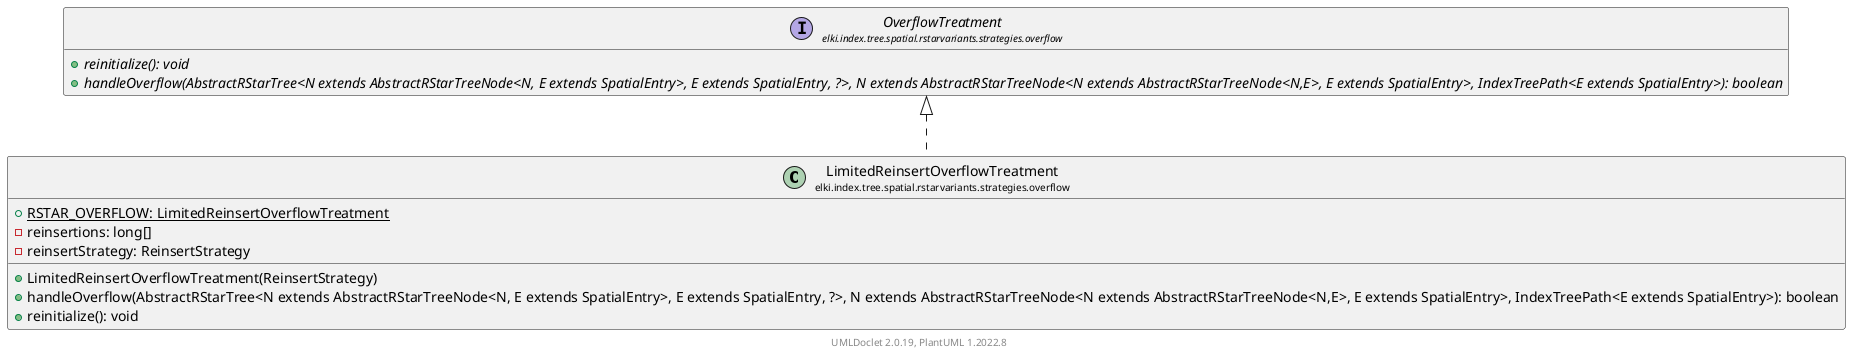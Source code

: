 @startuml
    remove .*\.(Instance|Par|Parameterizer|Factory)$
    set namespaceSeparator none
    hide empty fields
    hide empty methods

    class "<size:14>LimitedReinsertOverflowTreatment\n<size:10>elki.index.tree.spatial.rstarvariants.strategies.overflow" as elki.index.tree.spatial.rstarvariants.strategies.overflow.LimitedReinsertOverflowTreatment [[LimitedReinsertOverflowTreatment.html]] {
        {static} +RSTAR_OVERFLOW: LimitedReinsertOverflowTreatment
        -reinsertions: long[]
        -reinsertStrategy: ReinsertStrategy
        +LimitedReinsertOverflowTreatment(ReinsertStrategy)
        +handleOverflow(AbstractRStarTree<N extends AbstractRStarTreeNode<N, E extends SpatialEntry>, E extends SpatialEntry, ?>, N extends AbstractRStarTreeNode<N extends AbstractRStarTreeNode<N,E>, E extends SpatialEntry>, IndexTreePath<E extends SpatialEntry>): boolean
        +reinitialize(): void
    }

    interface "<size:14>OverflowTreatment\n<size:10>elki.index.tree.spatial.rstarvariants.strategies.overflow" as elki.index.tree.spatial.rstarvariants.strategies.overflow.OverflowTreatment [[OverflowTreatment.html]] {
        {abstract} +reinitialize(): void
        {abstract} +handleOverflow(AbstractRStarTree<N extends AbstractRStarTreeNode<N, E extends SpatialEntry>, E extends SpatialEntry, ?>, N extends AbstractRStarTreeNode<N extends AbstractRStarTreeNode<N,E>, E extends SpatialEntry>, IndexTreePath<E extends SpatialEntry>): boolean
    }
    class "<size:14>LimitedReinsertOverflowTreatment.Par\n<size:10>elki.index.tree.spatial.rstarvariants.strategies.overflow" as elki.index.tree.spatial.rstarvariants.strategies.overflow.LimitedReinsertOverflowTreatment.Par [[LimitedReinsertOverflowTreatment.Par.html]]

    elki.index.tree.spatial.rstarvariants.strategies.overflow.OverflowTreatment <|.. elki.index.tree.spatial.rstarvariants.strategies.overflow.LimitedReinsertOverflowTreatment
    elki.index.tree.spatial.rstarvariants.strategies.overflow.LimitedReinsertOverflowTreatment +-- elki.index.tree.spatial.rstarvariants.strategies.overflow.LimitedReinsertOverflowTreatment.Par

    center footer UMLDoclet 2.0.19, PlantUML 1.2022.8
@enduml
